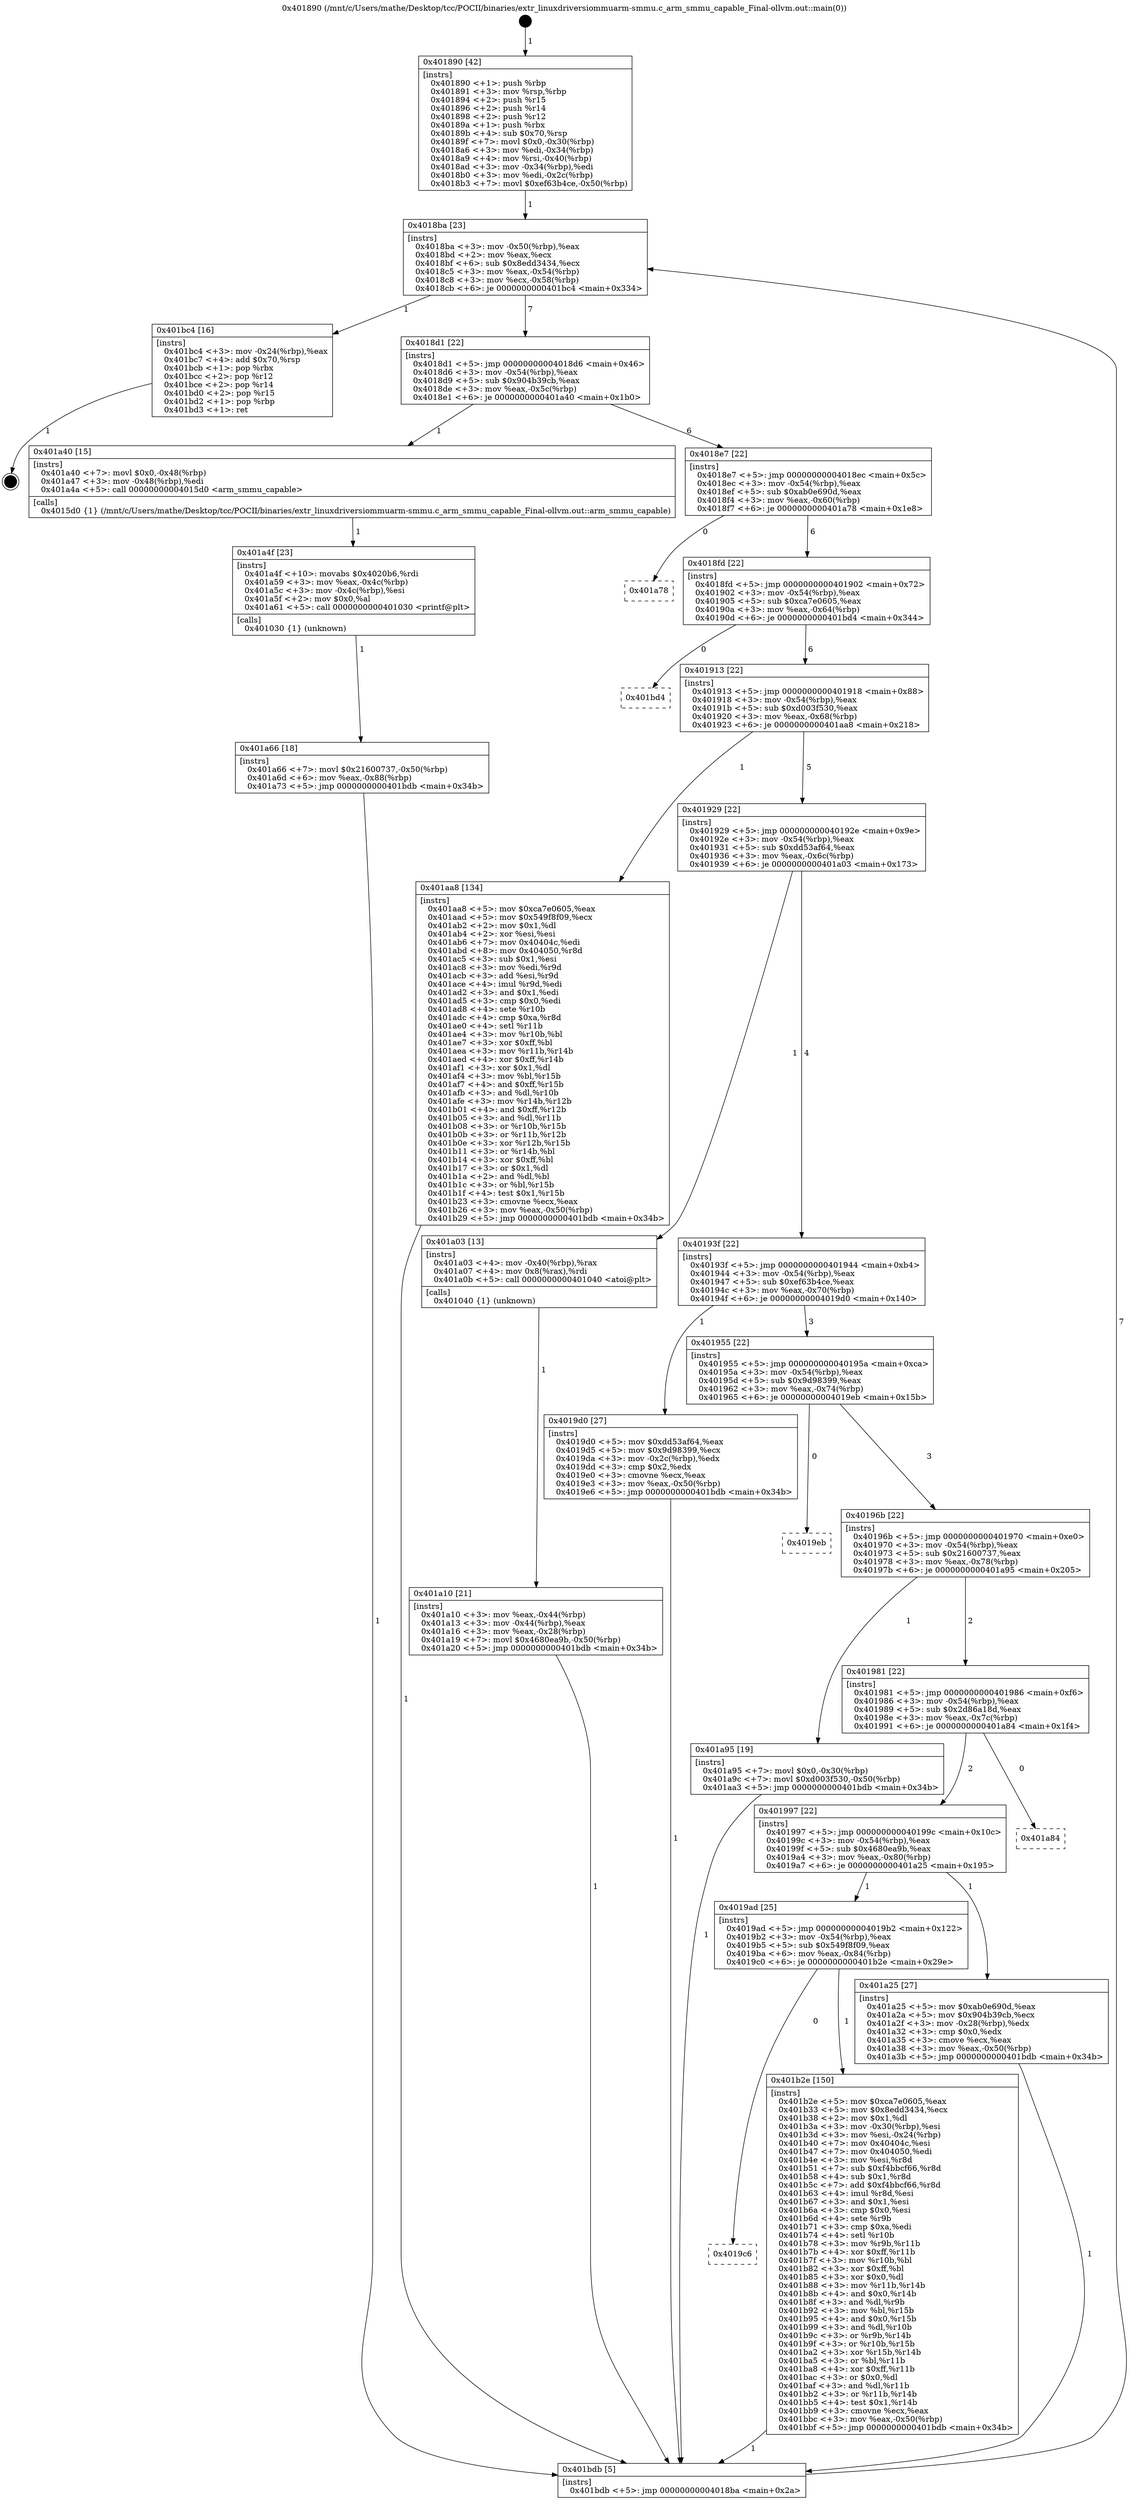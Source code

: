 digraph "0x401890" {
  label = "0x401890 (/mnt/c/Users/mathe/Desktop/tcc/POCII/binaries/extr_linuxdriversiommuarm-smmu.c_arm_smmu_capable_Final-ollvm.out::main(0))"
  labelloc = "t"
  node[shape=record]

  Entry [label="",width=0.3,height=0.3,shape=circle,fillcolor=black,style=filled]
  "0x4018ba" [label="{
     0x4018ba [23]\l
     | [instrs]\l
     &nbsp;&nbsp;0x4018ba \<+3\>: mov -0x50(%rbp),%eax\l
     &nbsp;&nbsp;0x4018bd \<+2\>: mov %eax,%ecx\l
     &nbsp;&nbsp;0x4018bf \<+6\>: sub $0x8edd3434,%ecx\l
     &nbsp;&nbsp;0x4018c5 \<+3\>: mov %eax,-0x54(%rbp)\l
     &nbsp;&nbsp;0x4018c8 \<+3\>: mov %ecx,-0x58(%rbp)\l
     &nbsp;&nbsp;0x4018cb \<+6\>: je 0000000000401bc4 \<main+0x334\>\l
  }"]
  "0x401bc4" [label="{
     0x401bc4 [16]\l
     | [instrs]\l
     &nbsp;&nbsp;0x401bc4 \<+3\>: mov -0x24(%rbp),%eax\l
     &nbsp;&nbsp;0x401bc7 \<+4\>: add $0x70,%rsp\l
     &nbsp;&nbsp;0x401bcb \<+1\>: pop %rbx\l
     &nbsp;&nbsp;0x401bcc \<+2\>: pop %r12\l
     &nbsp;&nbsp;0x401bce \<+2\>: pop %r14\l
     &nbsp;&nbsp;0x401bd0 \<+2\>: pop %r15\l
     &nbsp;&nbsp;0x401bd2 \<+1\>: pop %rbp\l
     &nbsp;&nbsp;0x401bd3 \<+1\>: ret\l
  }"]
  "0x4018d1" [label="{
     0x4018d1 [22]\l
     | [instrs]\l
     &nbsp;&nbsp;0x4018d1 \<+5\>: jmp 00000000004018d6 \<main+0x46\>\l
     &nbsp;&nbsp;0x4018d6 \<+3\>: mov -0x54(%rbp),%eax\l
     &nbsp;&nbsp;0x4018d9 \<+5\>: sub $0x904b39cb,%eax\l
     &nbsp;&nbsp;0x4018de \<+3\>: mov %eax,-0x5c(%rbp)\l
     &nbsp;&nbsp;0x4018e1 \<+6\>: je 0000000000401a40 \<main+0x1b0\>\l
  }"]
  Exit [label="",width=0.3,height=0.3,shape=circle,fillcolor=black,style=filled,peripheries=2]
  "0x401a40" [label="{
     0x401a40 [15]\l
     | [instrs]\l
     &nbsp;&nbsp;0x401a40 \<+7\>: movl $0x0,-0x48(%rbp)\l
     &nbsp;&nbsp;0x401a47 \<+3\>: mov -0x48(%rbp),%edi\l
     &nbsp;&nbsp;0x401a4a \<+5\>: call 00000000004015d0 \<arm_smmu_capable\>\l
     | [calls]\l
     &nbsp;&nbsp;0x4015d0 \{1\} (/mnt/c/Users/mathe/Desktop/tcc/POCII/binaries/extr_linuxdriversiommuarm-smmu.c_arm_smmu_capable_Final-ollvm.out::arm_smmu_capable)\l
  }"]
  "0x4018e7" [label="{
     0x4018e7 [22]\l
     | [instrs]\l
     &nbsp;&nbsp;0x4018e7 \<+5\>: jmp 00000000004018ec \<main+0x5c\>\l
     &nbsp;&nbsp;0x4018ec \<+3\>: mov -0x54(%rbp),%eax\l
     &nbsp;&nbsp;0x4018ef \<+5\>: sub $0xab0e690d,%eax\l
     &nbsp;&nbsp;0x4018f4 \<+3\>: mov %eax,-0x60(%rbp)\l
     &nbsp;&nbsp;0x4018f7 \<+6\>: je 0000000000401a78 \<main+0x1e8\>\l
  }"]
  "0x4019c6" [label="{
     0x4019c6\l
  }", style=dashed]
  "0x401a78" [label="{
     0x401a78\l
  }", style=dashed]
  "0x4018fd" [label="{
     0x4018fd [22]\l
     | [instrs]\l
     &nbsp;&nbsp;0x4018fd \<+5\>: jmp 0000000000401902 \<main+0x72\>\l
     &nbsp;&nbsp;0x401902 \<+3\>: mov -0x54(%rbp),%eax\l
     &nbsp;&nbsp;0x401905 \<+5\>: sub $0xca7e0605,%eax\l
     &nbsp;&nbsp;0x40190a \<+3\>: mov %eax,-0x64(%rbp)\l
     &nbsp;&nbsp;0x40190d \<+6\>: je 0000000000401bd4 \<main+0x344\>\l
  }"]
  "0x401b2e" [label="{
     0x401b2e [150]\l
     | [instrs]\l
     &nbsp;&nbsp;0x401b2e \<+5\>: mov $0xca7e0605,%eax\l
     &nbsp;&nbsp;0x401b33 \<+5\>: mov $0x8edd3434,%ecx\l
     &nbsp;&nbsp;0x401b38 \<+2\>: mov $0x1,%dl\l
     &nbsp;&nbsp;0x401b3a \<+3\>: mov -0x30(%rbp),%esi\l
     &nbsp;&nbsp;0x401b3d \<+3\>: mov %esi,-0x24(%rbp)\l
     &nbsp;&nbsp;0x401b40 \<+7\>: mov 0x40404c,%esi\l
     &nbsp;&nbsp;0x401b47 \<+7\>: mov 0x404050,%edi\l
     &nbsp;&nbsp;0x401b4e \<+3\>: mov %esi,%r8d\l
     &nbsp;&nbsp;0x401b51 \<+7\>: sub $0xf4bbcf66,%r8d\l
     &nbsp;&nbsp;0x401b58 \<+4\>: sub $0x1,%r8d\l
     &nbsp;&nbsp;0x401b5c \<+7\>: add $0xf4bbcf66,%r8d\l
     &nbsp;&nbsp;0x401b63 \<+4\>: imul %r8d,%esi\l
     &nbsp;&nbsp;0x401b67 \<+3\>: and $0x1,%esi\l
     &nbsp;&nbsp;0x401b6a \<+3\>: cmp $0x0,%esi\l
     &nbsp;&nbsp;0x401b6d \<+4\>: sete %r9b\l
     &nbsp;&nbsp;0x401b71 \<+3\>: cmp $0xa,%edi\l
     &nbsp;&nbsp;0x401b74 \<+4\>: setl %r10b\l
     &nbsp;&nbsp;0x401b78 \<+3\>: mov %r9b,%r11b\l
     &nbsp;&nbsp;0x401b7b \<+4\>: xor $0xff,%r11b\l
     &nbsp;&nbsp;0x401b7f \<+3\>: mov %r10b,%bl\l
     &nbsp;&nbsp;0x401b82 \<+3\>: xor $0xff,%bl\l
     &nbsp;&nbsp;0x401b85 \<+3\>: xor $0x0,%dl\l
     &nbsp;&nbsp;0x401b88 \<+3\>: mov %r11b,%r14b\l
     &nbsp;&nbsp;0x401b8b \<+4\>: and $0x0,%r14b\l
     &nbsp;&nbsp;0x401b8f \<+3\>: and %dl,%r9b\l
     &nbsp;&nbsp;0x401b92 \<+3\>: mov %bl,%r15b\l
     &nbsp;&nbsp;0x401b95 \<+4\>: and $0x0,%r15b\l
     &nbsp;&nbsp;0x401b99 \<+3\>: and %dl,%r10b\l
     &nbsp;&nbsp;0x401b9c \<+3\>: or %r9b,%r14b\l
     &nbsp;&nbsp;0x401b9f \<+3\>: or %r10b,%r15b\l
     &nbsp;&nbsp;0x401ba2 \<+3\>: xor %r15b,%r14b\l
     &nbsp;&nbsp;0x401ba5 \<+3\>: or %bl,%r11b\l
     &nbsp;&nbsp;0x401ba8 \<+4\>: xor $0xff,%r11b\l
     &nbsp;&nbsp;0x401bac \<+3\>: or $0x0,%dl\l
     &nbsp;&nbsp;0x401baf \<+3\>: and %dl,%r11b\l
     &nbsp;&nbsp;0x401bb2 \<+3\>: or %r11b,%r14b\l
     &nbsp;&nbsp;0x401bb5 \<+4\>: test $0x1,%r14b\l
     &nbsp;&nbsp;0x401bb9 \<+3\>: cmovne %ecx,%eax\l
     &nbsp;&nbsp;0x401bbc \<+3\>: mov %eax,-0x50(%rbp)\l
     &nbsp;&nbsp;0x401bbf \<+5\>: jmp 0000000000401bdb \<main+0x34b\>\l
  }"]
  "0x401bd4" [label="{
     0x401bd4\l
  }", style=dashed]
  "0x401913" [label="{
     0x401913 [22]\l
     | [instrs]\l
     &nbsp;&nbsp;0x401913 \<+5\>: jmp 0000000000401918 \<main+0x88\>\l
     &nbsp;&nbsp;0x401918 \<+3\>: mov -0x54(%rbp),%eax\l
     &nbsp;&nbsp;0x40191b \<+5\>: sub $0xd003f530,%eax\l
     &nbsp;&nbsp;0x401920 \<+3\>: mov %eax,-0x68(%rbp)\l
     &nbsp;&nbsp;0x401923 \<+6\>: je 0000000000401aa8 \<main+0x218\>\l
  }"]
  "0x401a66" [label="{
     0x401a66 [18]\l
     | [instrs]\l
     &nbsp;&nbsp;0x401a66 \<+7\>: movl $0x21600737,-0x50(%rbp)\l
     &nbsp;&nbsp;0x401a6d \<+6\>: mov %eax,-0x88(%rbp)\l
     &nbsp;&nbsp;0x401a73 \<+5\>: jmp 0000000000401bdb \<main+0x34b\>\l
  }"]
  "0x401aa8" [label="{
     0x401aa8 [134]\l
     | [instrs]\l
     &nbsp;&nbsp;0x401aa8 \<+5\>: mov $0xca7e0605,%eax\l
     &nbsp;&nbsp;0x401aad \<+5\>: mov $0x549f8f09,%ecx\l
     &nbsp;&nbsp;0x401ab2 \<+2\>: mov $0x1,%dl\l
     &nbsp;&nbsp;0x401ab4 \<+2\>: xor %esi,%esi\l
     &nbsp;&nbsp;0x401ab6 \<+7\>: mov 0x40404c,%edi\l
     &nbsp;&nbsp;0x401abd \<+8\>: mov 0x404050,%r8d\l
     &nbsp;&nbsp;0x401ac5 \<+3\>: sub $0x1,%esi\l
     &nbsp;&nbsp;0x401ac8 \<+3\>: mov %edi,%r9d\l
     &nbsp;&nbsp;0x401acb \<+3\>: add %esi,%r9d\l
     &nbsp;&nbsp;0x401ace \<+4\>: imul %r9d,%edi\l
     &nbsp;&nbsp;0x401ad2 \<+3\>: and $0x1,%edi\l
     &nbsp;&nbsp;0x401ad5 \<+3\>: cmp $0x0,%edi\l
     &nbsp;&nbsp;0x401ad8 \<+4\>: sete %r10b\l
     &nbsp;&nbsp;0x401adc \<+4\>: cmp $0xa,%r8d\l
     &nbsp;&nbsp;0x401ae0 \<+4\>: setl %r11b\l
     &nbsp;&nbsp;0x401ae4 \<+3\>: mov %r10b,%bl\l
     &nbsp;&nbsp;0x401ae7 \<+3\>: xor $0xff,%bl\l
     &nbsp;&nbsp;0x401aea \<+3\>: mov %r11b,%r14b\l
     &nbsp;&nbsp;0x401aed \<+4\>: xor $0xff,%r14b\l
     &nbsp;&nbsp;0x401af1 \<+3\>: xor $0x1,%dl\l
     &nbsp;&nbsp;0x401af4 \<+3\>: mov %bl,%r15b\l
     &nbsp;&nbsp;0x401af7 \<+4\>: and $0xff,%r15b\l
     &nbsp;&nbsp;0x401afb \<+3\>: and %dl,%r10b\l
     &nbsp;&nbsp;0x401afe \<+3\>: mov %r14b,%r12b\l
     &nbsp;&nbsp;0x401b01 \<+4\>: and $0xff,%r12b\l
     &nbsp;&nbsp;0x401b05 \<+3\>: and %dl,%r11b\l
     &nbsp;&nbsp;0x401b08 \<+3\>: or %r10b,%r15b\l
     &nbsp;&nbsp;0x401b0b \<+3\>: or %r11b,%r12b\l
     &nbsp;&nbsp;0x401b0e \<+3\>: xor %r12b,%r15b\l
     &nbsp;&nbsp;0x401b11 \<+3\>: or %r14b,%bl\l
     &nbsp;&nbsp;0x401b14 \<+3\>: xor $0xff,%bl\l
     &nbsp;&nbsp;0x401b17 \<+3\>: or $0x1,%dl\l
     &nbsp;&nbsp;0x401b1a \<+2\>: and %dl,%bl\l
     &nbsp;&nbsp;0x401b1c \<+3\>: or %bl,%r15b\l
     &nbsp;&nbsp;0x401b1f \<+4\>: test $0x1,%r15b\l
     &nbsp;&nbsp;0x401b23 \<+3\>: cmovne %ecx,%eax\l
     &nbsp;&nbsp;0x401b26 \<+3\>: mov %eax,-0x50(%rbp)\l
     &nbsp;&nbsp;0x401b29 \<+5\>: jmp 0000000000401bdb \<main+0x34b\>\l
  }"]
  "0x401929" [label="{
     0x401929 [22]\l
     | [instrs]\l
     &nbsp;&nbsp;0x401929 \<+5\>: jmp 000000000040192e \<main+0x9e\>\l
     &nbsp;&nbsp;0x40192e \<+3\>: mov -0x54(%rbp),%eax\l
     &nbsp;&nbsp;0x401931 \<+5\>: sub $0xdd53af64,%eax\l
     &nbsp;&nbsp;0x401936 \<+3\>: mov %eax,-0x6c(%rbp)\l
     &nbsp;&nbsp;0x401939 \<+6\>: je 0000000000401a03 \<main+0x173\>\l
  }"]
  "0x401a4f" [label="{
     0x401a4f [23]\l
     | [instrs]\l
     &nbsp;&nbsp;0x401a4f \<+10\>: movabs $0x4020b6,%rdi\l
     &nbsp;&nbsp;0x401a59 \<+3\>: mov %eax,-0x4c(%rbp)\l
     &nbsp;&nbsp;0x401a5c \<+3\>: mov -0x4c(%rbp),%esi\l
     &nbsp;&nbsp;0x401a5f \<+2\>: mov $0x0,%al\l
     &nbsp;&nbsp;0x401a61 \<+5\>: call 0000000000401030 \<printf@plt\>\l
     | [calls]\l
     &nbsp;&nbsp;0x401030 \{1\} (unknown)\l
  }"]
  "0x401a03" [label="{
     0x401a03 [13]\l
     | [instrs]\l
     &nbsp;&nbsp;0x401a03 \<+4\>: mov -0x40(%rbp),%rax\l
     &nbsp;&nbsp;0x401a07 \<+4\>: mov 0x8(%rax),%rdi\l
     &nbsp;&nbsp;0x401a0b \<+5\>: call 0000000000401040 \<atoi@plt\>\l
     | [calls]\l
     &nbsp;&nbsp;0x401040 \{1\} (unknown)\l
  }"]
  "0x40193f" [label="{
     0x40193f [22]\l
     | [instrs]\l
     &nbsp;&nbsp;0x40193f \<+5\>: jmp 0000000000401944 \<main+0xb4\>\l
     &nbsp;&nbsp;0x401944 \<+3\>: mov -0x54(%rbp),%eax\l
     &nbsp;&nbsp;0x401947 \<+5\>: sub $0xef63b4ce,%eax\l
     &nbsp;&nbsp;0x40194c \<+3\>: mov %eax,-0x70(%rbp)\l
     &nbsp;&nbsp;0x40194f \<+6\>: je 00000000004019d0 \<main+0x140\>\l
  }"]
  "0x4019ad" [label="{
     0x4019ad [25]\l
     | [instrs]\l
     &nbsp;&nbsp;0x4019ad \<+5\>: jmp 00000000004019b2 \<main+0x122\>\l
     &nbsp;&nbsp;0x4019b2 \<+3\>: mov -0x54(%rbp),%eax\l
     &nbsp;&nbsp;0x4019b5 \<+5\>: sub $0x549f8f09,%eax\l
     &nbsp;&nbsp;0x4019ba \<+6\>: mov %eax,-0x84(%rbp)\l
     &nbsp;&nbsp;0x4019c0 \<+6\>: je 0000000000401b2e \<main+0x29e\>\l
  }"]
  "0x4019d0" [label="{
     0x4019d0 [27]\l
     | [instrs]\l
     &nbsp;&nbsp;0x4019d0 \<+5\>: mov $0xdd53af64,%eax\l
     &nbsp;&nbsp;0x4019d5 \<+5\>: mov $0x9d98399,%ecx\l
     &nbsp;&nbsp;0x4019da \<+3\>: mov -0x2c(%rbp),%edx\l
     &nbsp;&nbsp;0x4019dd \<+3\>: cmp $0x2,%edx\l
     &nbsp;&nbsp;0x4019e0 \<+3\>: cmovne %ecx,%eax\l
     &nbsp;&nbsp;0x4019e3 \<+3\>: mov %eax,-0x50(%rbp)\l
     &nbsp;&nbsp;0x4019e6 \<+5\>: jmp 0000000000401bdb \<main+0x34b\>\l
  }"]
  "0x401955" [label="{
     0x401955 [22]\l
     | [instrs]\l
     &nbsp;&nbsp;0x401955 \<+5\>: jmp 000000000040195a \<main+0xca\>\l
     &nbsp;&nbsp;0x40195a \<+3\>: mov -0x54(%rbp),%eax\l
     &nbsp;&nbsp;0x40195d \<+5\>: sub $0x9d98399,%eax\l
     &nbsp;&nbsp;0x401962 \<+3\>: mov %eax,-0x74(%rbp)\l
     &nbsp;&nbsp;0x401965 \<+6\>: je 00000000004019eb \<main+0x15b\>\l
  }"]
  "0x401bdb" [label="{
     0x401bdb [5]\l
     | [instrs]\l
     &nbsp;&nbsp;0x401bdb \<+5\>: jmp 00000000004018ba \<main+0x2a\>\l
  }"]
  "0x401890" [label="{
     0x401890 [42]\l
     | [instrs]\l
     &nbsp;&nbsp;0x401890 \<+1\>: push %rbp\l
     &nbsp;&nbsp;0x401891 \<+3\>: mov %rsp,%rbp\l
     &nbsp;&nbsp;0x401894 \<+2\>: push %r15\l
     &nbsp;&nbsp;0x401896 \<+2\>: push %r14\l
     &nbsp;&nbsp;0x401898 \<+2\>: push %r12\l
     &nbsp;&nbsp;0x40189a \<+1\>: push %rbx\l
     &nbsp;&nbsp;0x40189b \<+4\>: sub $0x70,%rsp\l
     &nbsp;&nbsp;0x40189f \<+7\>: movl $0x0,-0x30(%rbp)\l
     &nbsp;&nbsp;0x4018a6 \<+3\>: mov %edi,-0x34(%rbp)\l
     &nbsp;&nbsp;0x4018a9 \<+4\>: mov %rsi,-0x40(%rbp)\l
     &nbsp;&nbsp;0x4018ad \<+3\>: mov -0x34(%rbp),%edi\l
     &nbsp;&nbsp;0x4018b0 \<+3\>: mov %edi,-0x2c(%rbp)\l
     &nbsp;&nbsp;0x4018b3 \<+7\>: movl $0xef63b4ce,-0x50(%rbp)\l
  }"]
  "0x401a10" [label="{
     0x401a10 [21]\l
     | [instrs]\l
     &nbsp;&nbsp;0x401a10 \<+3\>: mov %eax,-0x44(%rbp)\l
     &nbsp;&nbsp;0x401a13 \<+3\>: mov -0x44(%rbp),%eax\l
     &nbsp;&nbsp;0x401a16 \<+3\>: mov %eax,-0x28(%rbp)\l
     &nbsp;&nbsp;0x401a19 \<+7\>: movl $0x4680ea9b,-0x50(%rbp)\l
     &nbsp;&nbsp;0x401a20 \<+5\>: jmp 0000000000401bdb \<main+0x34b\>\l
  }"]
  "0x401a25" [label="{
     0x401a25 [27]\l
     | [instrs]\l
     &nbsp;&nbsp;0x401a25 \<+5\>: mov $0xab0e690d,%eax\l
     &nbsp;&nbsp;0x401a2a \<+5\>: mov $0x904b39cb,%ecx\l
     &nbsp;&nbsp;0x401a2f \<+3\>: mov -0x28(%rbp),%edx\l
     &nbsp;&nbsp;0x401a32 \<+3\>: cmp $0x0,%edx\l
     &nbsp;&nbsp;0x401a35 \<+3\>: cmove %ecx,%eax\l
     &nbsp;&nbsp;0x401a38 \<+3\>: mov %eax,-0x50(%rbp)\l
     &nbsp;&nbsp;0x401a3b \<+5\>: jmp 0000000000401bdb \<main+0x34b\>\l
  }"]
  "0x4019eb" [label="{
     0x4019eb\l
  }", style=dashed]
  "0x40196b" [label="{
     0x40196b [22]\l
     | [instrs]\l
     &nbsp;&nbsp;0x40196b \<+5\>: jmp 0000000000401970 \<main+0xe0\>\l
     &nbsp;&nbsp;0x401970 \<+3\>: mov -0x54(%rbp),%eax\l
     &nbsp;&nbsp;0x401973 \<+5\>: sub $0x21600737,%eax\l
     &nbsp;&nbsp;0x401978 \<+3\>: mov %eax,-0x78(%rbp)\l
     &nbsp;&nbsp;0x40197b \<+6\>: je 0000000000401a95 \<main+0x205\>\l
  }"]
  "0x401997" [label="{
     0x401997 [22]\l
     | [instrs]\l
     &nbsp;&nbsp;0x401997 \<+5\>: jmp 000000000040199c \<main+0x10c\>\l
     &nbsp;&nbsp;0x40199c \<+3\>: mov -0x54(%rbp),%eax\l
     &nbsp;&nbsp;0x40199f \<+5\>: sub $0x4680ea9b,%eax\l
     &nbsp;&nbsp;0x4019a4 \<+3\>: mov %eax,-0x80(%rbp)\l
     &nbsp;&nbsp;0x4019a7 \<+6\>: je 0000000000401a25 \<main+0x195\>\l
  }"]
  "0x401a95" [label="{
     0x401a95 [19]\l
     | [instrs]\l
     &nbsp;&nbsp;0x401a95 \<+7\>: movl $0x0,-0x30(%rbp)\l
     &nbsp;&nbsp;0x401a9c \<+7\>: movl $0xd003f530,-0x50(%rbp)\l
     &nbsp;&nbsp;0x401aa3 \<+5\>: jmp 0000000000401bdb \<main+0x34b\>\l
  }"]
  "0x401981" [label="{
     0x401981 [22]\l
     | [instrs]\l
     &nbsp;&nbsp;0x401981 \<+5\>: jmp 0000000000401986 \<main+0xf6\>\l
     &nbsp;&nbsp;0x401986 \<+3\>: mov -0x54(%rbp),%eax\l
     &nbsp;&nbsp;0x401989 \<+5\>: sub $0x2d86a18d,%eax\l
     &nbsp;&nbsp;0x40198e \<+3\>: mov %eax,-0x7c(%rbp)\l
     &nbsp;&nbsp;0x401991 \<+6\>: je 0000000000401a84 \<main+0x1f4\>\l
  }"]
  "0x401a84" [label="{
     0x401a84\l
  }", style=dashed]
  Entry -> "0x401890" [label=" 1"]
  "0x4018ba" -> "0x401bc4" [label=" 1"]
  "0x4018ba" -> "0x4018d1" [label=" 7"]
  "0x401bc4" -> Exit [label=" 1"]
  "0x4018d1" -> "0x401a40" [label=" 1"]
  "0x4018d1" -> "0x4018e7" [label=" 6"]
  "0x401b2e" -> "0x401bdb" [label=" 1"]
  "0x4018e7" -> "0x401a78" [label=" 0"]
  "0x4018e7" -> "0x4018fd" [label=" 6"]
  "0x4019ad" -> "0x4019c6" [label=" 0"]
  "0x4018fd" -> "0x401bd4" [label=" 0"]
  "0x4018fd" -> "0x401913" [label=" 6"]
  "0x4019ad" -> "0x401b2e" [label=" 1"]
  "0x401913" -> "0x401aa8" [label=" 1"]
  "0x401913" -> "0x401929" [label=" 5"]
  "0x401aa8" -> "0x401bdb" [label=" 1"]
  "0x401929" -> "0x401a03" [label=" 1"]
  "0x401929" -> "0x40193f" [label=" 4"]
  "0x401a95" -> "0x401bdb" [label=" 1"]
  "0x40193f" -> "0x4019d0" [label=" 1"]
  "0x40193f" -> "0x401955" [label=" 3"]
  "0x4019d0" -> "0x401bdb" [label=" 1"]
  "0x401890" -> "0x4018ba" [label=" 1"]
  "0x401bdb" -> "0x4018ba" [label=" 7"]
  "0x401a03" -> "0x401a10" [label=" 1"]
  "0x401a10" -> "0x401bdb" [label=" 1"]
  "0x401a66" -> "0x401bdb" [label=" 1"]
  "0x401955" -> "0x4019eb" [label=" 0"]
  "0x401955" -> "0x40196b" [label=" 3"]
  "0x401a4f" -> "0x401a66" [label=" 1"]
  "0x40196b" -> "0x401a95" [label=" 1"]
  "0x40196b" -> "0x401981" [label=" 2"]
  "0x401a25" -> "0x401bdb" [label=" 1"]
  "0x401981" -> "0x401a84" [label=" 0"]
  "0x401981" -> "0x401997" [label=" 2"]
  "0x401a40" -> "0x401a4f" [label=" 1"]
  "0x401997" -> "0x401a25" [label=" 1"]
  "0x401997" -> "0x4019ad" [label=" 1"]
}
